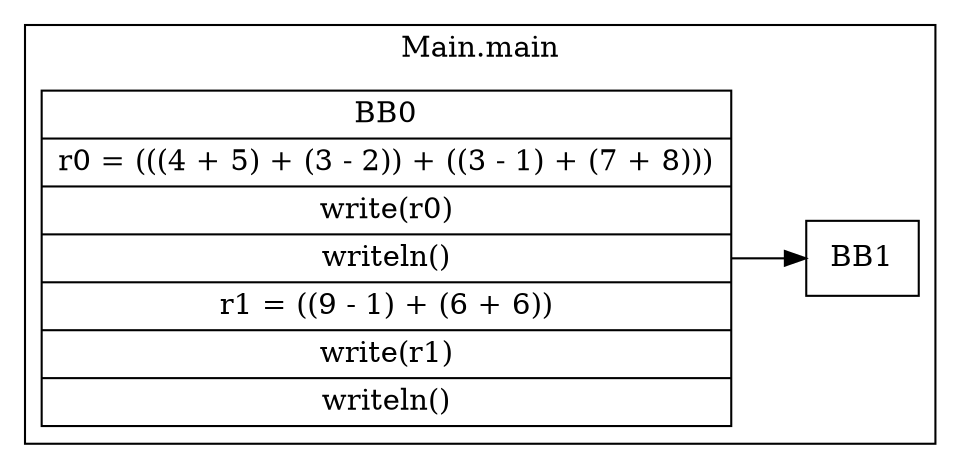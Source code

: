 digraph G {
  graph [ rankdir = "LR" ];
  subgraph cluster_0 {
    label = "Main.main"
    M0_BB0 [
      shape="record"
      label="BB0|r0 = (((4 + 5) + (3 - 2)) + ((3 - 1) + (7 + 8)))|write(r0)|writeln()|r1 = ((9 - 1) + (6 + 6))|write(r1)|writeln()"
    ];
    M0_BB0 -> M0_BB1;
    M0_BB1 [
      shape="record"
      label="BB1"
    ];
  }
}
